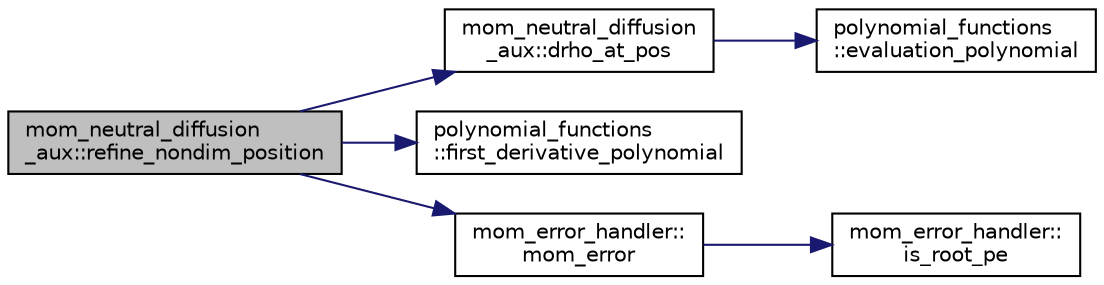 digraph "mom_neutral_diffusion_aux::refine_nondim_position"
{
 // INTERACTIVE_SVG=YES
 // LATEX_PDF_SIZE
  edge [fontname="Helvetica",fontsize="10",labelfontname="Helvetica",labelfontsize="10"];
  node [fontname="Helvetica",fontsize="10",shape=record];
  rankdir="LR";
  Node1 [label="mom_neutral_diffusion\l_aux::refine_nondim_position",height=0.2,width=0.4,color="black", fillcolor="grey75", style="filled", fontcolor="black",tooltip="Use root-finding methods to find where dRho = 0, based on the equation of state and the polynomial re..."];
  Node1 -> Node2 [color="midnightblue",fontsize="10",style="solid",fontname="Helvetica"];
  Node2 [label="mom_neutral_diffusion\l_aux::drho_at_pos",height=0.2,width=0.4,color="black", fillcolor="white", style="filled",URL="$namespacemom__neutral__diffusion__aux.html#a03953bf815546cea9c6f60958985f414",tooltip="Calculate the difference in neutral density between a reference T, S, alpha, and beta at a point on t..."];
  Node2 -> Node3 [color="midnightblue",fontsize="10",style="solid",fontname="Helvetica"];
  Node3 [label="polynomial_functions\l::evaluation_polynomial",height=0.2,width=0.4,color="black", fillcolor="white", style="filled",URL="$namespacepolynomial__functions.html#adb2b5d18db527314545e8e21638a2872",tooltip="Pointwise evaluation of a polynomial at x."];
  Node1 -> Node4 [color="midnightblue",fontsize="10",style="solid",fontname="Helvetica"];
  Node4 [label="polynomial_functions\l::first_derivative_polynomial",height=0.2,width=0.4,color="black", fillcolor="white", style="filled",URL="$namespacepolynomial__functions.html#a38462b1bc63d3f1f441e4d340c2b4627",tooltip="Calculates the first derivative of a polynomial evaluated at a point x."];
  Node1 -> Node5 [color="midnightblue",fontsize="10",style="solid",fontname="Helvetica"];
  Node5 [label="mom_error_handler::\lmom_error",height=0.2,width=0.4,color="black", fillcolor="white", style="filled",URL="$namespacemom__error__handler.html#a460cfb79a06c29fc249952c2a3710d67",tooltip="This provides a convenient interface for writing an mpp_error message with run-time filter based on a..."];
  Node5 -> Node6 [color="midnightblue",fontsize="10",style="solid",fontname="Helvetica"];
  Node6 [label="mom_error_handler::\lis_root_pe",height=0.2,width=0.4,color="black", fillcolor="white", style="filled",URL="$namespacemom__error__handler.html#ad5f00a53059c72fe2332d1436c80ca71",tooltip="This returns .true. if the current PE is the root PE."];
}
